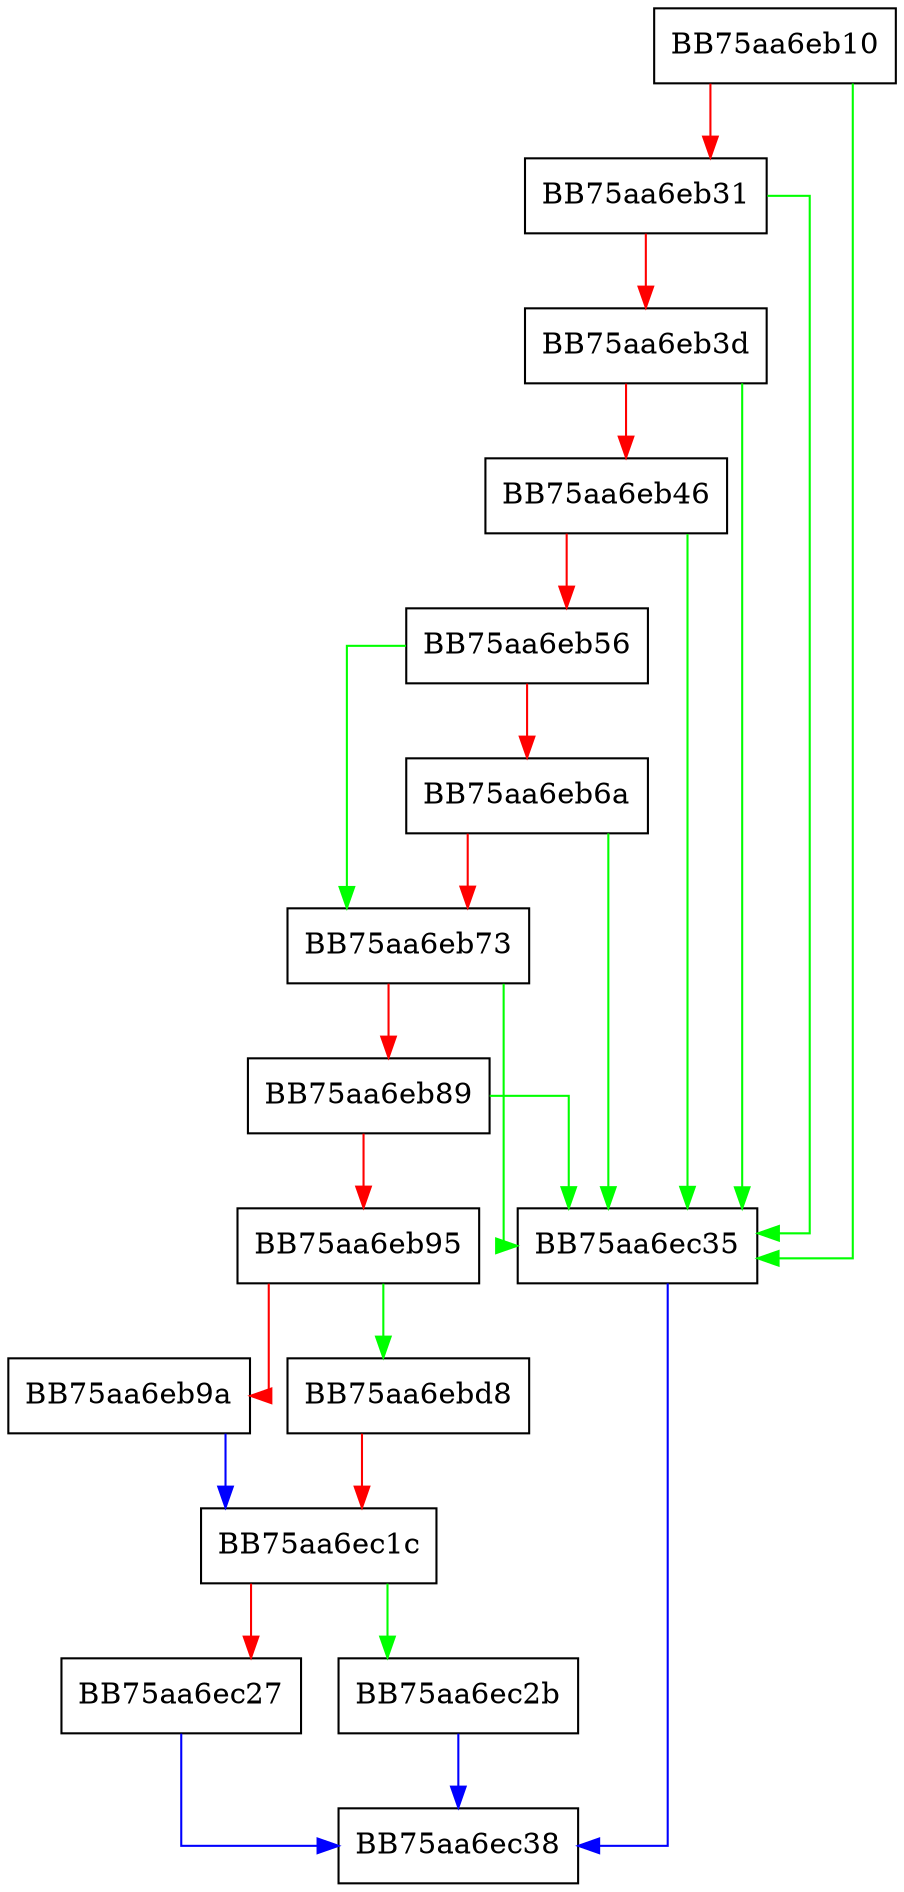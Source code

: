 digraph vxd_fileoffset {
  node [shape="box"];
  graph [splines=ortho];
  BB75aa6eb10 -> BB75aa6ec35 [color="green"];
  BB75aa6eb10 -> BB75aa6eb31 [color="red"];
  BB75aa6eb31 -> BB75aa6ec35 [color="green"];
  BB75aa6eb31 -> BB75aa6eb3d [color="red"];
  BB75aa6eb3d -> BB75aa6ec35 [color="green"];
  BB75aa6eb3d -> BB75aa6eb46 [color="red"];
  BB75aa6eb46 -> BB75aa6ec35 [color="green"];
  BB75aa6eb46 -> BB75aa6eb56 [color="red"];
  BB75aa6eb56 -> BB75aa6eb73 [color="green"];
  BB75aa6eb56 -> BB75aa6eb6a [color="red"];
  BB75aa6eb6a -> BB75aa6ec35 [color="green"];
  BB75aa6eb6a -> BB75aa6eb73 [color="red"];
  BB75aa6eb73 -> BB75aa6ec35 [color="green"];
  BB75aa6eb73 -> BB75aa6eb89 [color="red"];
  BB75aa6eb89 -> BB75aa6ec35 [color="green"];
  BB75aa6eb89 -> BB75aa6eb95 [color="red"];
  BB75aa6eb95 -> BB75aa6ebd8 [color="green"];
  BB75aa6eb95 -> BB75aa6eb9a [color="red"];
  BB75aa6eb9a -> BB75aa6ec1c [color="blue"];
  BB75aa6ebd8 -> BB75aa6ec1c [color="red"];
  BB75aa6ec1c -> BB75aa6ec2b [color="green"];
  BB75aa6ec1c -> BB75aa6ec27 [color="red"];
  BB75aa6ec27 -> BB75aa6ec38 [color="blue"];
  BB75aa6ec2b -> BB75aa6ec38 [color="blue"];
  BB75aa6ec35 -> BB75aa6ec38 [color="blue"];
}
